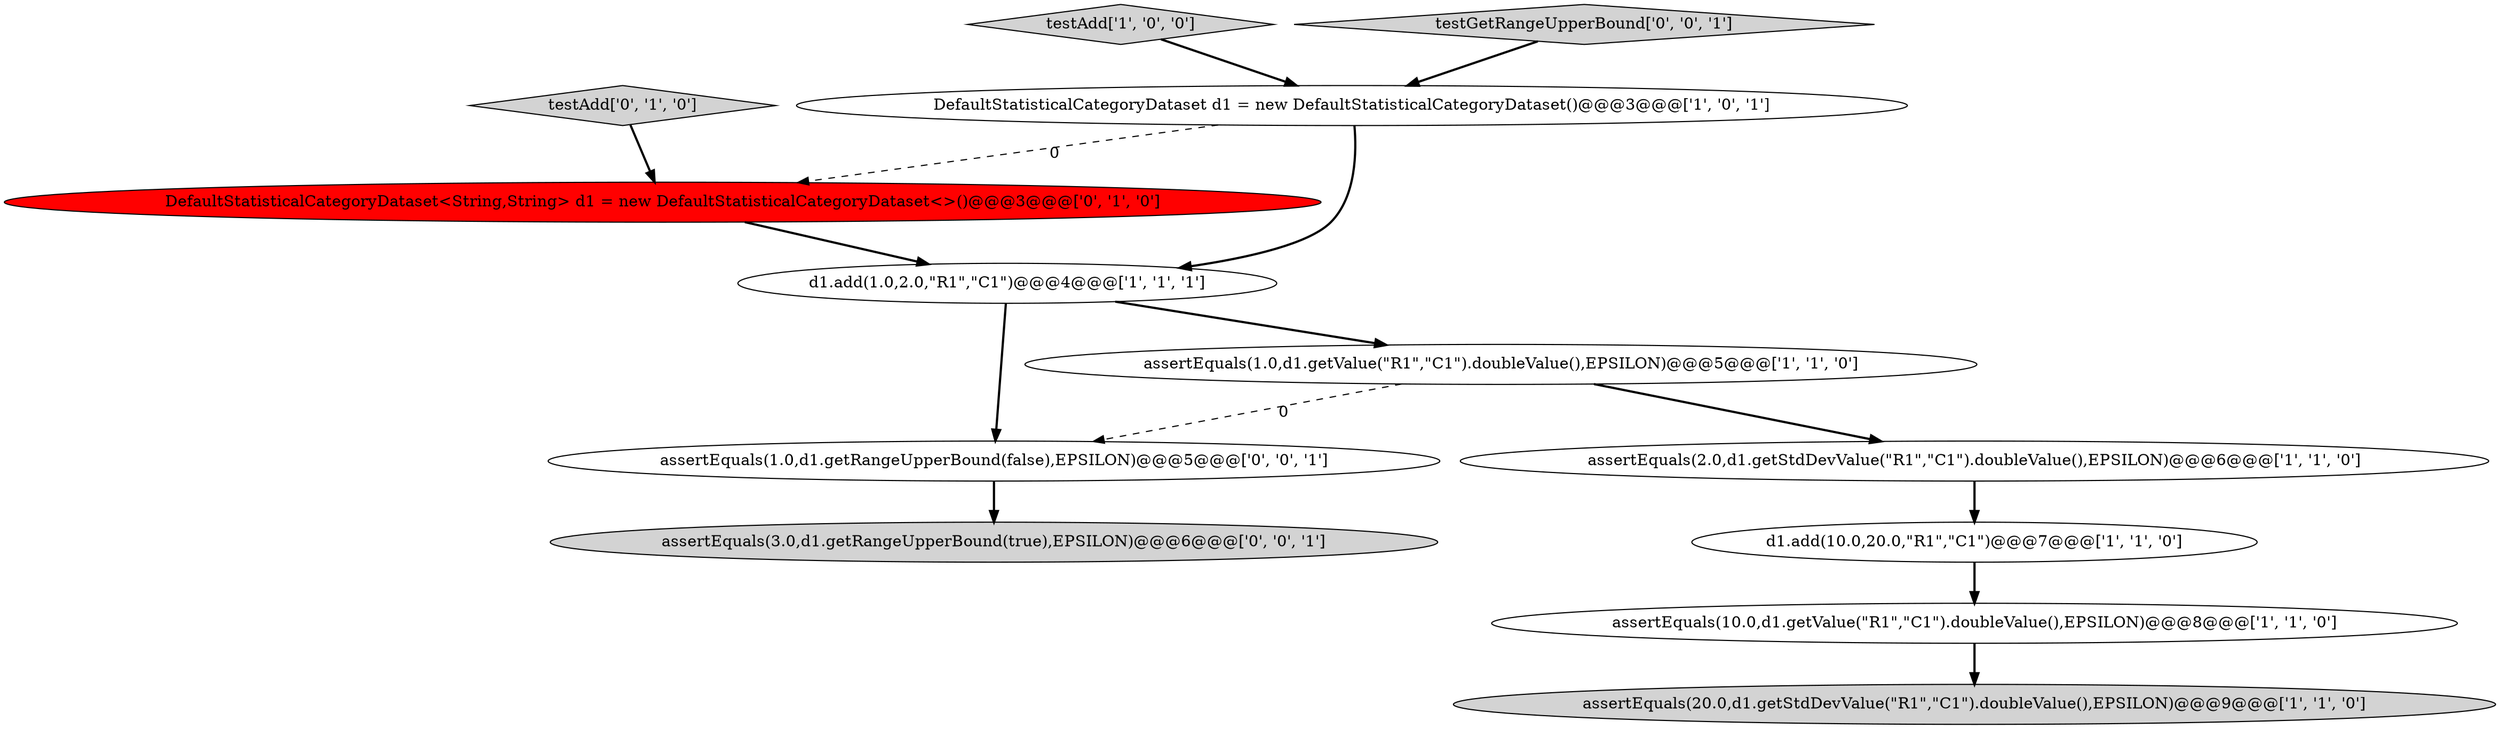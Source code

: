 digraph {
2 [style = filled, label = "assertEquals(10.0,d1.getValue(\"R1\",\"C1\").doubleValue(),EPSILON)@@@8@@@['1', '1', '0']", fillcolor = white, shape = ellipse image = "AAA0AAABBB1BBB"];
0 [style = filled, label = "assertEquals(20.0,d1.getStdDevValue(\"R1\",\"C1\").doubleValue(),EPSILON)@@@9@@@['1', '1', '0']", fillcolor = lightgray, shape = ellipse image = "AAA0AAABBB1BBB"];
7 [style = filled, label = "testAdd['1', '0', '0']", fillcolor = lightgray, shape = diamond image = "AAA0AAABBB1BBB"];
8 [style = filled, label = "DefaultStatisticalCategoryDataset<String,String> d1 = new DefaultStatisticalCategoryDataset<>()@@@3@@@['0', '1', '0']", fillcolor = red, shape = ellipse image = "AAA1AAABBB2BBB"];
5 [style = filled, label = "assertEquals(2.0,d1.getStdDevValue(\"R1\",\"C1\").doubleValue(),EPSILON)@@@6@@@['1', '1', '0']", fillcolor = white, shape = ellipse image = "AAA0AAABBB1BBB"];
10 [style = filled, label = "assertEquals(1.0,d1.getRangeUpperBound(false),EPSILON)@@@5@@@['0', '0', '1']", fillcolor = white, shape = ellipse image = "AAA0AAABBB3BBB"];
6 [style = filled, label = "assertEquals(1.0,d1.getValue(\"R1\",\"C1\").doubleValue(),EPSILON)@@@5@@@['1', '1', '0']", fillcolor = white, shape = ellipse image = "AAA0AAABBB1BBB"];
11 [style = filled, label = "assertEquals(3.0,d1.getRangeUpperBound(true),EPSILON)@@@6@@@['0', '0', '1']", fillcolor = lightgray, shape = ellipse image = "AAA0AAABBB3BBB"];
3 [style = filled, label = "d1.add(1.0,2.0,\"R1\",\"C1\")@@@4@@@['1', '1', '1']", fillcolor = white, shape = ellipse image = "AAA0AAABBB1BBB"];
1 [style = filled, label = "d1.add(10.0,20.0,\"R1\",\"C1\")@@@7@@@['1', '1', '0']", fillcolor = white, shape = ellipse image = "AAA0AAABBB1BBB"];
9 [style = filled, label = "testAdd['0', '1', '0']", fillcolor = lightgray, shape = diamond image = "AAA0AAABBB2BBB"];
4 [style = filled, label = "DefaultStatisticalCategoryDataset d1 = new DefaultStatisticalCategoryDataset()@@@3@@@['1', '0', '1']", fillcolor = white, shape = ellipse image = "AAA0AAABBB1BBB"];
12 [style = filled, label = "testGetRangeUpperBound['0', '0', '1']", fillcolor = lightgray, shape = diamond image = "AAA0AAABBB3BBB"];
3->10 [style = bold, label=""];
5->1 [style = bold, label=""];
4->3 [style = bold, label=""];
3->6 [style = bold, label=""];
6->5 [style = bold, label=""];
1->2 [style = bold, label=""];
2->0 [style = bold, label=""];
6->10 [style = dashed, label="0"];
7->4 [style = bold, label=""];
12->4 [style = bold, label=""];
9->8 [style = bold, label=""];
4->8 [style = dashed, label="0"];
8->3 [style = bold, label=""];
10->11 [style = bold, label=""];
}
